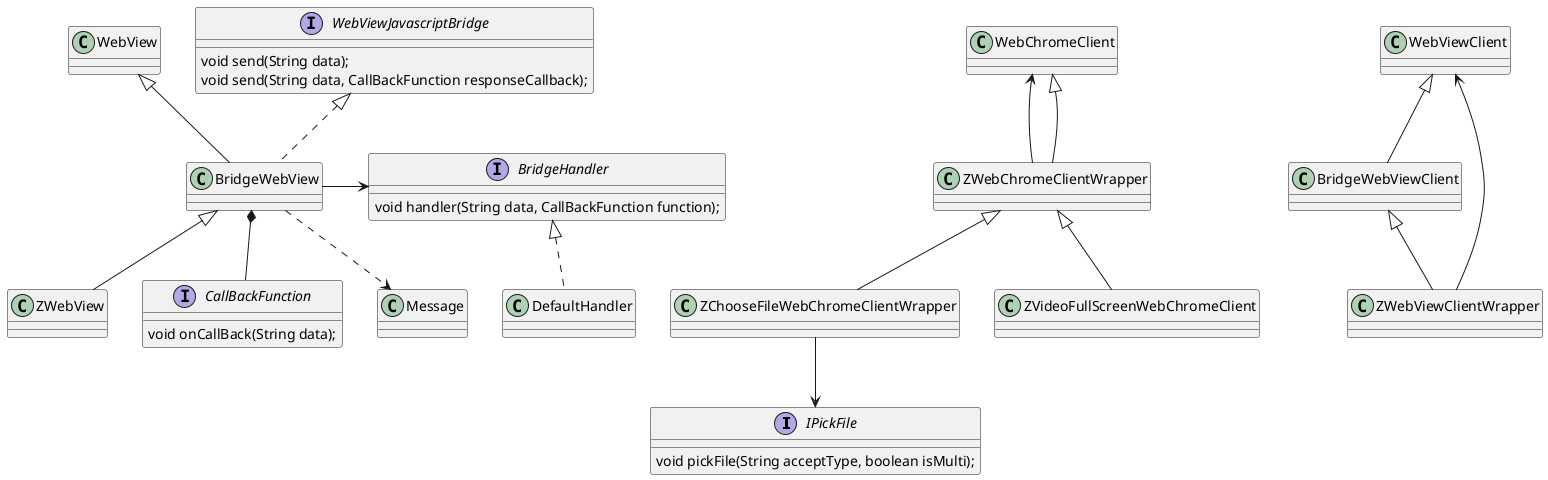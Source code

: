 @startuml


interface IPickFile {
    void pickFile(String acceptType, boolean isMulti);
}

WebChromeClient <-- ZWebChromeClientWrapper
WebChromeClient <|-- ZWebChromeClientWrapper
ZWebChromeClientWrapper <|-- ZChooseFileWebChromeClientWrapper
ZWebChromeClientWrapper <|-- ZVideoFullScreenWebChromeClient
BridgeWebViewClient <|-- ZWebViewClientWrapper
BridgeWebView <|-- ZWebView
ZChooseFileWebChromeClientWrapper --> IPickFile
WebViewClient <-- ZWebViewClientWrapper


WebView <|-- BridgeWebView
WebViewJavascriptBridge <|.. BridgeWebView 
WebViewClient <|-- BridgeWebViewClient
BridgeHandler <|.. DefaultHandler
BridgeWebView -> BridgeHandler
BridgeWebView *-- CallBackFunction
BridgeWebView ..> Message

interface WebViewJavascriptBridge {
    void send(String data);
    void send(String data, CallBackFunction responseCallback);
}
interface BridgeHandler {
    void handler(String data, CallBackFunction function);
}
interface CallBackFunction {
    void onCallBack(String data);
}
@enduml